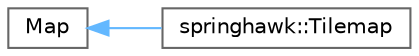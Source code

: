 digraph "Graphical Class Hierarchy"
{
 // LATEX_PDF_SIZE
  bgcolor="transparent";
  edge [fontname=Helvetica,fontsize=10,labelfontname=Helvetica,labelfontsize=10];
  node [fontname=Helvetica,fontsize=10,shape=box,height=0.2,width=0.4];
  rankdir="LR";
  Node0 [id="Node000000",label="Map",height=0.2,width=0.4,color="grey40", fillcolor="white", style="filled",URL="$class_map.html",tooltip=" "];
  Node0 -> Node1 [id="edge18_Node000000_Node000001",dir="back",color="steelblue1",style="solid",tooltip=" "];
  Node1 [id="Node000001",label="springhawk::Tilemap",height=0.2,width=0.4,color="grey40", fillcolor="white", style="filled",URL="$classspringhawk_1_1_tilemap.html",tooltip=" "];
}
